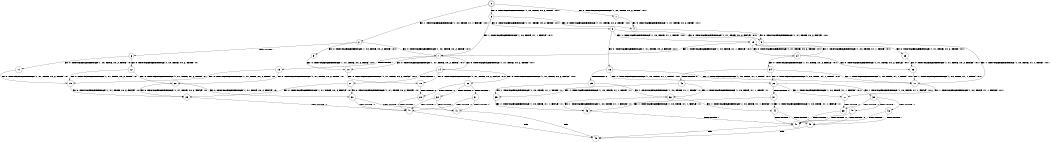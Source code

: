 digraph BCG {
size = "7, 10.5";
center = TRUE;
node [shape = circle];
0 [peripheries = 2];
0 -> 1 [label = "EX !0 !ATOMIC_EXCH_BRANCH (1, +0, TRUE, +0, 2, TRUE) !:0:1:"];
0 -> 2 [label = "EX !1 !ATOMIC_EXCH_BRANCH (1, +0, TRUE, +1, 1, FALSE) !:0:1:"];
0 -> 3 [label = "EX !0 !ATOMIC_EXCH_BRANCH (1, +0, TRUE, +0, 2, TRUE) !:0:1:"];
1 -> 4 [label = "EX !0 !ATOMIC_EXCH_BRANCH (1, +1, TRUE, +0, 2, TRUE) !:0:1:"];
2 -> 5 [label = "EX !0 !ATOMIC_EXCH_BRANCH (1, +0, TRUE, +0, 2, TRUE) !:0:1:"];
2 -> 6 [label = "TERMINATE !1"];
2 -> 7 [label = "EX !0 !ATOMIC_EXCH_BRANCH (1, +0, TRUE, +0, 2, TRUE) !:0:1:"];
3 -> 4 [label = "EX !0 !ATOMIC_EXCH_BRANCH (1, +1, TRUE, +0, 2, TRUE) !:0:1:"];
3 -> 7 [label = "EX !1 !ATOMIC_EXCH_BRANCH (1, +0, TRUE, +1, 1, FALSE) !:0:1:"];
3 -> 8 [label = "EX !0 !ATOMIC_EXCH_BRANCH (1, +1, TRUE, +0, 2, TRUE) !:0:1:"];
4 -> 9 [label = "EX !0 !ATOMIC_EXCH_BRANCH (1, +1, TRUE, +0, 2, FALSE) !:0:1:"];
5 -> 10 [label = "EX !0 !ATOMIC_EXCH_BRANCH (1, +1, TRUE, +0, 2, TRUE) !:0:1:"];
6 -> 11 [label = "EX !0 !ATOMIC_EXCH_BRANCH (1, +0, TRUE, +0, 2, TRUE) !:0:"];
6 -> 12 [label = "EX !0 !ATOMIC_EXCH_BRANCH (1, +0, TRUE, +0, 2, TRUE) !:0:"];
7 -> 10 [label = "EX !0 !ATOMIC_EXCH_BRANCH (1, +1, TRUE, +0, 2, TRUE) !:0:1:"];
7 -> 13 [label = "TERMINATE !1"];
7 -> 14 [label = "EX !0 !ATOMIC_EXCH_BRANCH (1, +1, TRUE, +0, 2, TRUE) !:0:1:"];
8 -> 9 [label = "EX !0 !ATOMIC_EXCH_BRANCH (1, +1, TRUE, +0, 2, FALSE) !:0:1:"];
8 -> 15 [label = "EX !1 !ATOMIC_EXCH_BRANCH (1, +0, TRUE, +1, 1, TRUE) !:0:1:"];
8 -> 16 [label = "EX !0 !ATOMIC_EXCH_BRANCH (1, +1, TRUE, +0, 2, FALSE) !:0:1:"];
9 -> 17 [label = "EX !1 !ATOMIC_EXCH_BRANCH (1, +0, TRUE, +1, 1, TRUE) !:0:1:"];
10 -> 18 [label = "EX !0 !ATOMIC_EXCH_BRANCH (1, +1, TRUE, +0, 2, FALSE) !:0:1:"];
11 -> 19 [label = "EX !0 !ATOMIC_EXCH_BRANCH (1, +1, TRUE, +0, 2, TRUE) !:0:"];
12 -> 19 [label = "EX !0 !ATOMIC_EXCH_BRANCH (1, +1, TRUE, +0, 2, TRUE) !:0:"];
12 -> 20 [label = "EX !0 !ATOMIC_EXCH_BRANCH (1, +1, TRUE, +0, 2, TRUE) !:0:"];
13 -> 19 [label = "EX !0 !ATOMIC_EXCH_BRANCH (1, +1, TRUE, +0, 2, TRUE) !:0:"];
13 -> 20 [label = "EX !0 !ATOMIC_EXCH_BRANCH (1, +1, TRUE, +0, 2, TRUE) !:0:"];
14 -> 18 [label = "EX !0 !ATOMIC_EXCH_BRANCH (1, +1, TRUE, +0, 2, FALSE) !:0:1:"];
14 -> 21 [label = "TERMINATE !1"];
14 -> 22 [label = "EX !0 !ATOMIC_EXCH_BRANCH (1, +1, TRUE, +0, 2, FALSE) !:0:1:"];
15 -> 23 [label = "EX !0 !ATOMIC_EXCH_BRANCH (1, +1, TRUE, +0, 2, TRUE) !:0:1:"];
15 -> 7 [label = "EX !1 !ATOMIC_EXCH_BRANCH (1, +0, TRUE, +1, 1, FALSE) !:0:1:"];
15 -> 24 [label = "EX !0 !ATOMIC_EXCH_BRANCH (1, +1, TRUE, +0, 2, TRUE) !:0:1:"];
16 -> 17 [label = "EX !1 !ATOMIC_EXCH_BRANCH (1, +0, TRUE, +1, 1, TRUE) !:0:1:"];
16 -> 25 [label = "TERMINATE !0"];
16 -> 26 [label = "EX !1 !ATOMIC_EXCH_BRANCH (1, +0, TRUE, +1, 1, TRUE) !:0:1:"];
17 -> 27 [label = "EX !1 !ATOMIC_EXCH_BRANCH (1, +0, TRUE, +1, 1, FALSE) !:0:1:"];
18 -> 28 [label = "TERMINATE !0"];
19 -> 29 [label = "EX !0 !ATOMIC_EXCH_BRANCH (1, +1, TRUE, +0, 2, FALSE) !:0:"];
20 -> 29 [label = "EX !0 !ATOMIC_EXCH_BRANCH (1, +1, TRUE, +0, 2, FALSE) !:0:"];
20 -> 30 [label = "EX !0 !ATOMIC_EXCH_BRANCH (1, +1, TRUE, +0, 2, FALSE) !:0:"];
21 -> 29 [label = "EX !0 !ATOMIC_EXCH_BRANCH (1, +1, TRUE, +0, 2, FALSE) !:0:"];
21 -> 30 [label = "EX !0 !ATOMIC_EXCH_BRANCH (1, +1, TRUE, +0, 2, FALSE) !:0:"];
22 -> 28 [label = "TERMINATE !0"];
22 -> 31 [label = "TERMINATE !1"];
22 -> 32 [label = "TERMINATE !0"];
23 -> 33 [label = "EX !0 !ATOMIC_EXCH_BRANCH (1, +1, TRUE, +0, 2, FALSE) !:0:1:"];
24 -> 33 [label = "EX !0 !ATOMIC_EXCH_BRANCH (1, +1, TRUE, +0, 2, FALSE) !:0:1:"];
24 -> 15 [label = "EX !1 !ATOMIC_EXCH_BRANCH (1, +0, TRUE, +1, 1, TRUE) !:0:1:"];
24 -> 34 [label = "EX !0 !ATOMIC_EXCH_BRANCH (1, +1, TRUE, +0, 2, FALSE) !:0:1:"];
25 -> 35 [label = "EX !1 !ATOMIC_EXCH_BRANCH (1, +0, TRUE, +1, 1, TRUE) !:1:"];
25 -> 36 [label = "EX !1 !ATOMIC_EXCH_BRANCH (1, +0, TRUE, +1, 1, TRUE) !:1:"];
26 -> 27 [label = "EX !1 !ATOMIC_EXCH_BRANCH (1, +0, TRUE, +1, 1, FALSE) !:0:1:"];
26 -> 37 [label = "TERMINATE !0"];
26 -> 38 [label = "EX !1 !ATOMIC_EXCH_BRANCH (1, +0, TRUE, +1, 1, FALSE) !:0:1:"];
27 -> 39 [label = "TERMINATE !0"];
28 -> 40 [label = "TERMINATE !1"];
29 -> 40 [label = "TERMINATE !0"];
30 -> 40 [label = "TERMINATE !0"];
30 -> 41 [label = "TERMINATE !0"];
31 -> 40 [label = "TERMINATE !0"];
31 -> 41 [label = "TERMINATE !0"];
32 -> 40 [label = "TERMINATE !1"];
32 -> 41 [label = "TERMINATE !1"];
33 -> 17 [label = "EX !1 !ATOMIC_EXCH_BRANCH (1, +0, TRUE, +1, 1, TRUE) !:0:1:"];
34 -> 17 [label = "EX !1 !ATOMIC_EXCH_BRANCH (1, +0, TRUE, +1, 1, TRUE) !:0:1:"];
34 -> 42 [label = "TERMINATE !0"];
34 -> 26 [label = "EX !1 !ATOMIC_EXCH_BRANCH (1, +0, TRUE, +1, 1, TRUE) !:0:1:"];
35 -> 43 [label = "EX !1 !ATOMIC_EXCH_BRANCH (1, +0, TRUE, +1, 1, FALSE) !:1:"];
36 -> 43 [label = "EX !1 !ATOMIC_EXCH_BRANCH (1, +0, TRUE, +1, 1, FALSE) !:1:"];
36 -> 44 [label = "EX !1 !ATOMIC_EXCH_BRANCH (1, +0, TRUE, +1, 1, FALSE) !:1:"];
37 -> 43 [label = "EX !1 !ATOMIC_EXCH_BRANCH (1, +0, TRUE, +1, 1, FALSE) !:1:"];
37 -> 44 [label = "EX !1 !ATOMIC_EXCH_BRANCH (1, +0, TRUE, +1, 1, FALSE) !:1:"];
38 -> 39 [label = "TERMINATE !0"];
38 -> 45 [label = "TERMINATE !1"];
38 -> 46 [label = "TERMINATE !0"];
39 -> 47 [label = "TERMINATE !1"];
40 -> 48 [label = "exit"];
41 -> 48 [label = "exit"];
42 -> 35 [label = "EX !1 !ATOMIC_EXCH_BRANCH (1, +0, TRUE, +1, 1, TRUE) !:1:"];
42 -> 36 [label = "EX !1 !ATOMIC_EXCH_BRANCH (1, +0, TRUE, +1, 1, TRUE) !:1:"];
43 -> 47 [label = "TERMINATE !1"];
44 -> 47 [label = "TERMINATE !1"];
44 -> 49 [label = "TERMINATE !1"];
45 -> 47 [label = "TERMINATE !0"];
45 -> 49 [label = "TERMINATE !0"];
46 -> 47 [label = "TERMINATE !1"];
46 -> 49 [label = "TERMINATE !1"];
47 -> 48 [label = "exit"];
49 -> 48 [label = "exit"];
}
